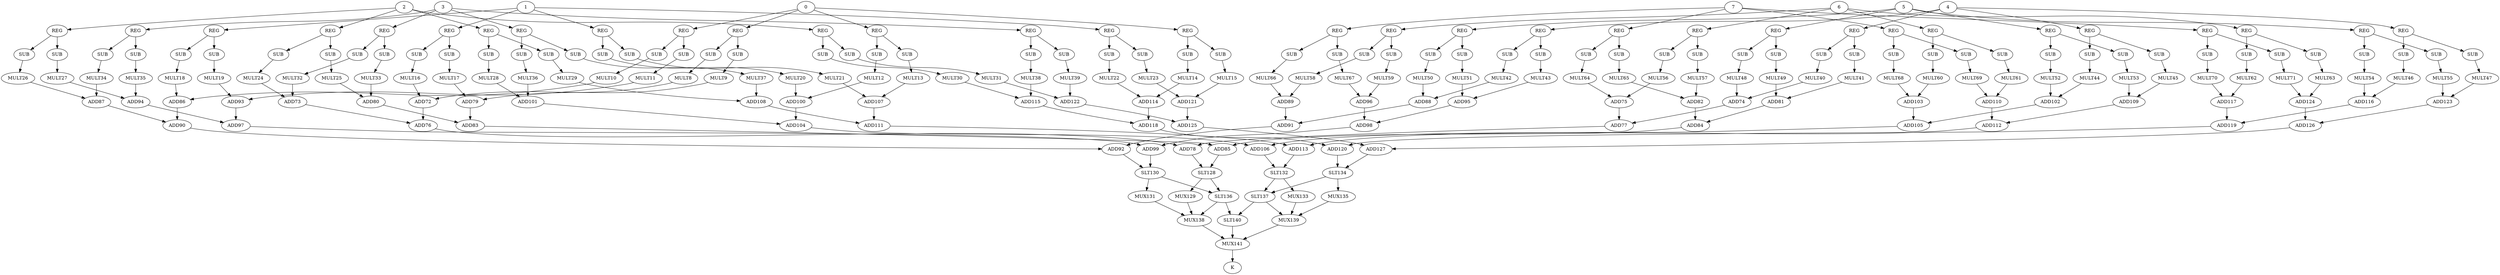 strict digraph  {
0;
8 [label=MULT8];
9 [label=MULT9];
10 [label=MULT10];
11 [label=MULT11];
12 [label=MULT12];
13 [label=MULT13];
14 [label=MULT14];
15 [label=MULT15];
1;
16 [label=MULT16];
17 [label=MULT17];
18 [label=MULT18];
19 [label=MULT19];
20 [label=MULT20];
21 [label=MULT21];
22 [label=MULT22];
23 [label=MULT23];
2;
24 [label=MULT24];
25 [label=MULT25];
26 [label=MULT26];
27 [label=MULT27];
28 [label=MULT28];
29 [label=MULT29];
30 [label=MULT30];
31 [label=MULT31];
3;
32 [label=MULT32];
33 [label=MULT33];
34 [label=MULT34];
35 [label=MULT35];
36 [label=MULT36];
37 [label=MULT37];
38 [label=MULT38];
39 [label=MULT39];
4;
40 [label=MULT40];
41 [label=MULT41];
42 [label=MULT42];
43 [label=MULT43];
44 [label=MULT44];
45 [label=MULT45];
46 [label=MULT46];
47 [label=MULT47];
5;
48 [label=MULT48];
49 [label=MULT49];
50 [label=MULT50];
51 [label=MULT51];
52 [label=MULT52];
53 [label=MULT53];
54 [label=MULT54];
55 [label=MULT55];
6;
56 [label=MULT56];
57 [label=MULT57];
58 [label=MULT58];
59 [label=MULT59];
60 [label=MULT60];
61 [label=MULT61];
62 [label=MULT62];
63 [label=MULT63];
7;
64 [label=MULT64];
65 [label=MULT65];
66 [label=MULT66];
67 [label=MULT67];
68 [label=MULT68];
69 [label=MULT69];
70 [label=MULT70];
71 [label=MULT71];
72 [label=ADD72];
73 [label=ADD73];
74 [label=ADD74];
75 [label=ADD75];
76 [label=ADD76];
77 [label=ADD77];
78 [label=ADD78];
79 [label=ADD79];
80 [label=ADD80];
81 [label=ADD81];
82 [label=ADD82];
83 [label=ADD83];
84 [label=ADD84];
85 [label=ADD85];
86 [label=ADD86];
87 [label=ADD87];
88 [label=ADD88];
89 [label=ADD89];
90 [label=ADD90];
91 [label=ADD91];
92 [label=ADD92];
93 [label=ADD93];
94 [label=ADD94];
95 [label=ADD95];
96 [label=ADD96];
97 [label=ADD97];
98 [label=ADD98];
99 [label=ADD99];
100 [label=ADD100];
101 [label=ADD101];
102 [label=ADD102];
103 [label=ADD103];
104 [label=ADD104];
105 [label=ADD105];
106 [label=ADD106];
107 [label=ADD107];
108 [label=ADD108];
109 [label=ADD109];
110 [label=ADD110];
111 [label=ADD111];
112 [label=ADD112];
113 [label=ADD113];
114 [label=ADD114];
115 [label=ADD115];
116 [label=ADD116];
117 [label=ADD117];
118 [label=ADD118];
119 [label=ADD119];
120 [label=ADD120];
121 [label=ADD121];
122 [label=ADD122];
123 [label=ADD123];
124 [label=ADD124];
125 [label=ADD125];
126 [label=ADD126];
127 [label=ADD127];
128 [label=SLT128];
129 [label=MUX129];
130 [label=SLT130];
131 [label=MUX131];
132 [label=SLT132];
133 [label=MUX133];
134 [label=SLT134];
135 [label=MUX135];
136 [label=SLT136];
137 [label=SLT137];
138 [label=MUX138];
139 [label=MUX139];
140 [label=SLT140];
141 [label=MUX141];
142 [label=K];
143 [label=SUB];
144 [label=SUB];
145 [label=SUB];
146 [label=SUB];
147 [label=SUB];
148 [label=SUB];
149 [label=SUB];
150 [label=SUB];
151 [label=SUB];
152 [label=SUB];
153 [label=SUB];
154 [label=SUB];
155 [label=SUB];
156 [label=SUB];
157 [label=SUB];
158 [label=SUB];
159 [label=SUB];
160 [label=SUB];
161 [label=SUB];
162 [label=SUB];
163 [label=SUB];
164 [label=SUB];
165 [label=SUB];
166 [label=SUB];
167 [label=SUB];
168 [label=SUB];
169 [label=SUB];
170 [label=SUB];
171 [label=SUB];
172 [label=SUB];
173 [label=SUB];
174 [label=SUB];
175 [label=SUB];
176 [label=SUB];
177 [label=SUB];
178 [label=SUB];
179 [label=SUB];
180 [label=SUB];
181 [label=SUB];
182 [label=SUB];
183 [label=SUB];
184 [label=SUB];
185 [label=SUB];
186 [label=SUB];
187 [label=SUB];
188 [label=SUB];
189 [label=SUB];
190 [label=SUB];
191 [label=SUB];
192 [label=SUB];
193 [label=SUB];
194 [label=SUB];
195 [label=SUB];
196 [label=SUB];
197 [label=SUB];
198 [label=SUB];
199 [label=SUB];
200 [label=SUB];
201 [label=SUB];
202 [label=SUB];
203 [label=SUB];
204 [label=SUB];
205 [label=SUB];
206 [label=SUB];
207 [label=REG];
208 [label=REG];
209 [label=REG];
210 [label=REG];
211 [label=REG];
212 [label=REG];
213 [label=REG];
214 [label=REG];
215 [label=REG];
216 [label=REG];
217 [label=REG];
218 [label=REG];
219 [label=REG];
220 [label=REG];
221 [label=REG];
222 [label=REG];
223 [label=REG];
224 [label=REG];
225 [label=REG];
226 [label=REG];
227 [label=REG];
228 [label=REG];
229 [label=REG];
230 [label=REG];
231 [label=REG];
232 [label=REG];
233 [label=REG];
234 [label=REG];
235 [label=REG];
236 [label=REG];
237 [label=REG];
238 [label=REG];
0 -> 207;
0 -> 208;
0 -> 209;
0 -> 210;
8 -> 72;
9 -> 79;
10 -> 86;
11 -> 93;
12 -> 100;
13 -> 107;
14 -> 114;
15 -> 121;
1 -> 211;
1 -> 212;
1 -> 213;
1 -> 214;
16 -> 72;
17 -> 79;
18 -> 86;
19 -> 93;
20 -> 100;
21 -> 107;
22 -> 114;
23 -> 121;
2 -> 215;
2 -> 216;
2 -> 217;
2 -> 218;
24 -> 73;
25 -> 80;
26 -> 87;
27 -> 94;
28 -> 101;
29 -> 108;
30 -> 115;
31 -> 122;
3 -> 219;
3 -> 220;
3 -> 221;
3 -> 222;
32 -> 73;
33 -> 80;
34 -> 87;
35 -> 94;
36 -> 101;
37 -> 108;
38 -> 115;
39 -> 122;
4 -> 223;
4 -> 224;
4 -> 225;
4 -> 226;
40 -> 74;
41 -> 81;
42 -> 88;
43 -> 95;
44 -> 102;
45 -> 109;
46 -> 116;
47 -> 123;
5 -> 227;
5 -> 228;
5 -> 229;
5 -> 230;
48 -> 74;
49 -> 81;
50 -> 88;
51 -> 95;
52 -> 102;
53 -> 109;
54 -> 116;
55 -> 123;
6 -> 231;
6 -> 232;
6 -> 233;
6 -> 234;
56 -> 75;
57 -> 82;
58 -> 89;
59 -> 96;
60 -> 103;
61 -> 110;
62 -> 117;
63 -> 124;
7 -> 235;
7 -> 236;
7 -> 237;
7 -> 238;
64 -> 75;
65 -> 82;
66 -> 89;
67 -> 96;
68 -> 103;
69 -> 110;
70 -> 117;
71 -> 124;
72 -> 76;
73 -> 76;
74 -> 77;
75 -> 77;
76 -> 78;
77 -> 78;
78 -> 128;
79 -> 83;
80 -> 83;
81 -> 84;
82 -> 84;
83 -> 85;
84 -> 85;
85 -> 128;
86 -> 90;
87 -> 90;
88 -> 91;
89 -> 91;
90 -> 92;
91 -> 92;
92 -> 130;
93 -> 97;
94 -> 97;
95 -> 98;
96 -> 98;
97 -> 99;
98 -> 99;
99 -> 130;
100 -> 104;
101 -> 104;
102 -> 105;
103 -> 105;
104 -> 106;
105 -> 106;
106 -> 132;
107 -> 111;
108 -> 111;
109 -> 112;
110 -> 112;
111 -> 113;
112 -> 113;
113 -> 132;
114 -> 118;
115 -> 118;
116 -> 119;
117 -> 119;
118 -> 120;
119 -> 120;
120 -> 134;
121 -> 125;
122 -> 125;
123 -> 126;
124 -> 126;
125 -> 127;
126 -> 127;
127 -> 134;
128 -> 129;
128 -> 136;
129 -> 138;
130 -> 131;
130 -> 136;
131 -> 138;
132 -> 133;
132 -> 137;
133 -> 139;
134 -> 135;
134 -> 137;
135 -> 139;
136 -> 138;
136 -> 140;
137 -> 139;
137 -> 140;
138 -> 141;
139 -> 141;
140 -> 141;
141 -> 142;
143 -> 8;
144 -> 9;
145 -> 10;
146 -> 11;
147 -> 12;
148 -> 13;
149 -> 14;
150 -> 15;
151 -> 16;
152 -> 17;
153 -> 18;
154 -> 19;
155 -> 20;
156 -> 21;
157 -> 22;
158 -> 23;
159 -> 24;
160 -> 25;
161 -> 26;
162 -> 27;
163 -> 28;
164 -> 29;
165 -> 30;
166 -> 31;
167 -> 32;
168 -> 33;
169 -> 34;
170 -> 35;
171 -> 36;
172 -> 37;
173 -> 38;
174 -> 39;
175 -> 40;
176 -> 41;
177 -> 42;
178 -> 43;
179 -> 44;
180 -> 45;
181 -> 46;
182 -> 47;
183 -> 48;
184 -> 49;
185 -> 50;
186 -> 51;
187 -> 52;
188 -> 53;
189 -> 54;
190 -> 55;
191 -> 56;
192 -> 57;
193 -> 58;
194 -> 59;
195 -> 60;
196 -> 61;
197 -> 62;
198 -> 63;
199 -> 64;
200 -> 65;
201 -> 66;
202 -> 67;
203 -> 68;
204 -> 69;
205 -> 70;
206 -> 71;
207 -> 143;
207 -> 144;
208 -> 145;
208 -> 146;
209 -> 147;
209 -> 148;
210 -> 149;
210 -> 150;
211 -> 151;
211 -> 152;
212 -> 153;
212 -> 154;
213 -> 155;
213 -> 156;
214 -> 157;
214 -> 158;
215 -> 159;
215 -> 160;
216 -> 161;
216 -> 162;
217 -> 163;
217 -> 164;
218 -> 165;
218 -> 166;
219 -> 167;
219 -> 168;
220 -> 169;
220 -> 170;
221 -> 171;
221 -> 172;
222 -> 173;
222 -> 174;
223 -> 175;
223 -> 176;
224 -> 177;
224 -> 178;
225 -> 179;
225 -> 180;
226 -> 181;
226 -> 182;
227 -> 183;
227 -> 184;
228 -> 185;
228 -> 186;
229 -> 187;
229 -> 188;
230 -> 189;
230 -> 190;
231 -> 191;
231 -> 192;
232 -> 193;
232 -> 194;
233 -> 195;
233 -> 196;
234 -> 197;
234 -> 198;
235 -> 199;
235 -> 200;
236 -> 201;
236 -> 202;
237 -> 203;
237 -> 204;
238 -> 205;
238 -> 206;
}
